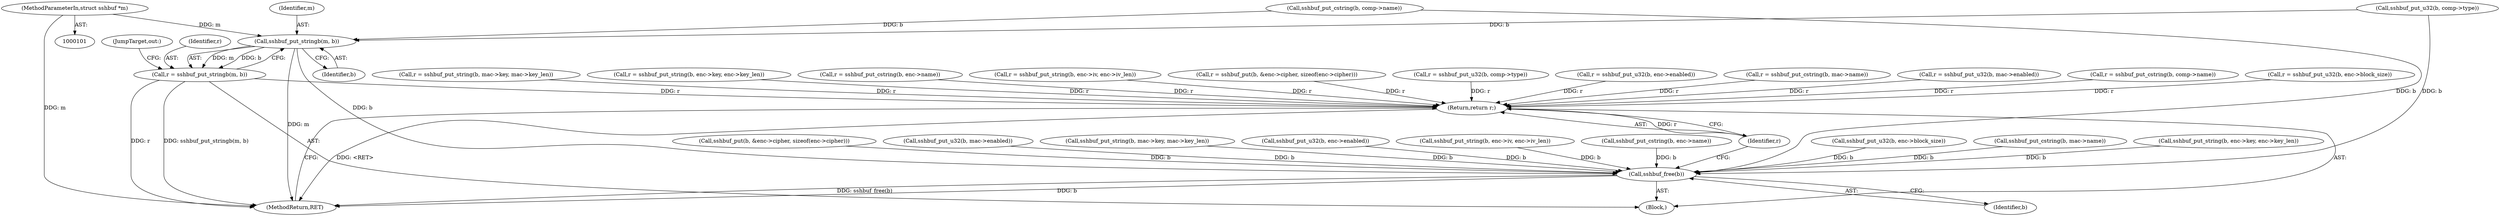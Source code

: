 digraph "0_src_3095060f479b86288e31c79ecbc5131a66bcd2f9_3@pointer" {
"1000102" [label="(MethodParameterIn,struct sshbuf *m)"];
"1000321" [label="(Call,sshbuf_put_stringb(m, b))"];
"1000319" [label="(Call,r = sshbuf_put_stringb(m, b))"];
"1000327" [label="(Return,return r;)"];
"1000325" [label="(Call,sshbuf_free(b))"];
"1000222" [label="(Call,r = sshbuf_put_u32(b, enc->block_size))"];
"1000288" [label="(Call,sshbuf_put_string(b, mac->key, mac->key_len))"];
"1000312" [label="(Call,sshbuf_put_cstring(b, comp->name))"];
"1000329" [label="(MethodReturn,RET)"];
"1000105" [label="(Block,)"];
"1000286" [label="(Call,r = sshbuf_put_string(b, mac->key, mac->key_len))"];
"1000232" [label="(Call,r = sshbuf_put_string(b, enc->key, enc->key_len))"];
"1000322" [label="(Identifier,m)"];
"1000327" [label="(Return,return r;)"];
"1000319" [label="(Call,r = sshbuf_put_stringb(m, b))"];
"1000214" [label="(Call,sshbuf_put_u32(b, enc->enabled))"];
"1000246" [label="(Call,sshbuf_put_string(b, enc->iv, enc->iv_len))"];
"1000189" [label="(Call,sshbuf_put_cstring(b, enc->name))"];
"1000187" [label="(Call,r = sshbuf_put_cstring(b, enc->name))"];
"1000224" [label="(Call,sshbuf_put_u32(b, enc->block_size))"];
"1000269" [label="(Call,sshbuf_put_cstring(b, mac->name))"];
"1000244" [label="(Call,r = sshbuf_put_string(b, enc->iv, enc->iv_len))"];
"1000326" [label="(Identifier,b)"];
"1000325" [label="(Call,sshbuf_free(b))"];
"1000234" [label="(Call,sshbuf_put_string(b, enc->key, enc->key_len))"];
"1000324" [label="(JumpTarget,out:)"];
"1000320" [label="(Identifier,r)"];
"1000197" [label="(Call,r = sshbuf_put(b, &enc->cipher, sizeof(enc->cipher)))"];
"1000301" [label="(Call,r = sshbuf_put_u32(b, comp->type))"];
"1000199" [label="(Call,sshbuf_put(b, &enc->cipher, sizeof(enc->cipher)))"];
"1000212" [label="(Call,r = sshbuf_put_u32(b, enc->enabled))"];
"1000102" [label="(MethodParameterIn,struct sshbuf *m)"];
"1000267" [label="(Call,r = sshbuf_put_cstring(b, mac->name))"];
"1000277" [label="(Call,r = sshbuf_put_u32(b, mac->enabled))"];
"1000323" [label="(Identifier,b)"];
"1000328" [label="(Identifier,r)"];
"1000310" [label="(Call,r = sshbuf_put_cstring(b, comp->name))"];
"1000321" [label="(Call,sshbuf_put_stringb(m, b))"];
"1000279" [label="(Call,sshbuf_put_u32(b, mac->enabled))"];
"1000303" [label="(Call,sshbuf_put_u32(b, comp->type))"];
"1000102" -> "1000101"  [label="AST: "];
"1000102" -> "1000329"  [label="DDG: m"];
"1000102" -> "1000321"  [label="DDG: m"];
"1000321" -> "1000319"  [label="AST: "];
"1000321" -> "1000323"  [label="CFG: "];
"1000322" -> "1000321"  [label="AST: "];
"1000323" -> "1000321"  [label="AST: "];
"1000319" -> "1000321"  [label="CFG: "];
"1000321" -> "1000329"  [label="DDG: m"];
"1000321" -> "1000319"  [label="DDG: m"];
"1000321" -> "1000319"  [label="DDG: b"];
"1000303" -> "1000321"  [label="DDG: b"];
"1000312" -> "1000321"  [label="DDG: b"];
"1000321" -> "1000325"  [label="DDG: b"];
"1000319" -> "1000105"  [label="AST: "];
"1000320" -> "1000319"  [label="AST: "];
"1000324" -> "1000319"  [label="CFG: "];
"1000319" -> "1000329"  [label="DDG: sshbuf_put_stringb(m, b)"];
"1000319" -> "1000329"  [label="DDG: r"];
"1000319" -> "1000327"  [label="DDG: r"];
"1000327" -> "1000105"  [label="AST: "];
"1000327" -> "1000328"  [label="CFG: "];
"1000328" -> "1000327"  [label="AST: "];
"1000329" -> "1000327"  [label="CFG: "];
"1000327" -> "1000329"  [label="DDG: <RET>"];
"1000328" -> "1000327"  [label="DDG: r"];
"1000187" -> "1000327"  [label="DDG: r"];
"1000222" -> "1000327"  [label="DDG: r"];
"1000232" -> "1000327"  [label="DDG: r"];
"1000286" -> "1000327"  [label="DDG: r"];
"1000310" -> "1000327"  [label="DDG: r"];
"1000267" -> "1000327"  [label="DDG: r"];
"1000212" -> "1000327"  [label="DDG: r"];
"1000197" -> "1000327"  [label="DDG: r"];
"1000301" -> "1000327"  [label="DDG: r"];
"1000277" -> "1000327"  [label="DDG: r"];
"1000244" -> "1000327"  [label="DDG: r"];
"1000325" -> "1000105"  [label="AST: "];
"1000325" -> "1000326"  [label="CFG: "];
"1000326" -> "1000325"  [label="AST: "];
"1000328" -> "1000325"  [label="CFG: "];
"1000325" -> "1000329"  [label="DDG: b"];
"1000325" -> "1000329"  [label="DDG: sshbuf_free(b)"];
"1000224" -> "1000325"  [label="DDG: b"];
"1000199" -> "1000325"  [label="DDG: b"];
"1000312" -> "1000325"  [label="DDG: b"];
"1000288" -> "1000325"  [label="DDG: b"];
"1000246" -> "1000325"  [label="DDG: b"];
"1000234" -> "1000325"  [label="DDG: b"];
"1000279" -> "1000325"  [label="DDG: b"];
"1000189" -> "1000325"  [label="DDG: b"];
"1000303" -> "1000325"  [label="DDG: b"];
"1000214" -> "1000325"  [label="DDG: b"];
"1000269" -> "1000325"  [label="DDG: b"];
}
